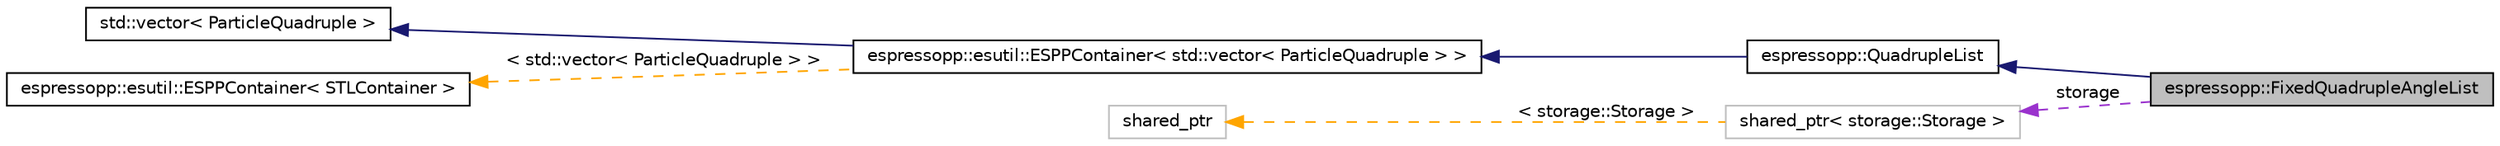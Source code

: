 digraph G
{
  edge [fontname="Helvetica",fontsize="10",labelfontname="Helvetica",labelfontsize="10"];
  node [fontname="Helvetica",fontsize="10",shape=record];
  rankdir="LR";
  Node1 [label="espressopp::FixedQuadrupleAngleList",height=0.2,width=0.4,color="black", fillcolor="grey75", style="filled" fontcolor="black"];
  Node2 -> Node1 [dir="back",color="midnightblue",fontsize="10",style="solid",fontname="Helvetica"];
  Node2 [label="espressopp::QuadrupleList",height=0.2,width=0.4,color="black", fillcolor="white", style="filled",URL="$structespressopp_1_1QuadrupleList.html"];
  Node3 -> Node2 [dir="back",color="midnightblue",fontsize="10",style="solid",fontname="Helvetica"];
  Node3 [label="espressopp::esutil::ESPPContainer\< std::vector\< ParticleQuadruple \> \>",height=0.2,width=0.4,color="black", fillcolor="white", style="filled",URL="$classespressopp_1_1esutil_1_1ESPPContainer.html"];
  Node4 -> Node3 [dir="back",color="midnightblue",fontsize="10",style="solid",fontname="Helvetica"];
  Node4 [label="std::vector\< ParticleQuadruple \>",height=0.2,width=0.4,color="black", fillcolor="white", style="filled",URL="$classstd_1_1vector.html"];
  Node5 -> Node3 [dir="back",color="orange",fontsize="10",style="dashed",label=" \< std::vector\< ParticleQuadruple \> \>" ,fontname="Helvetica"];
  Node5 [label="espressopp::esutil::ESPPContainer\< STLContainer \>",height=0.2,width=0.4,color="black", fillcolor="white", style="filled",URL="$classespressopp_1_1esutil_1_1ESPPContainer.html"];
  Node6 -> Node1 [dir="back",color="darkorchid3",fontsize="10",style="dashed",label=" storage" ,fontname="Helvetica"];
  Node6 [label="shared_ptr\< storage::Storage \>",height=0.2,width=0.4,color="grey75", fillcolor="white", style="filled"];
  Node7 -> Node6 [dir="back",color="orange",fontsize="10",style="dashed",label=" \< storage::Storage \>" ,fontname="Helvetica"];
  Node7 [label="shared_ptr",height=0.2,width=0.4,color="grey75", fillcolor="white", style="filled"];
}
